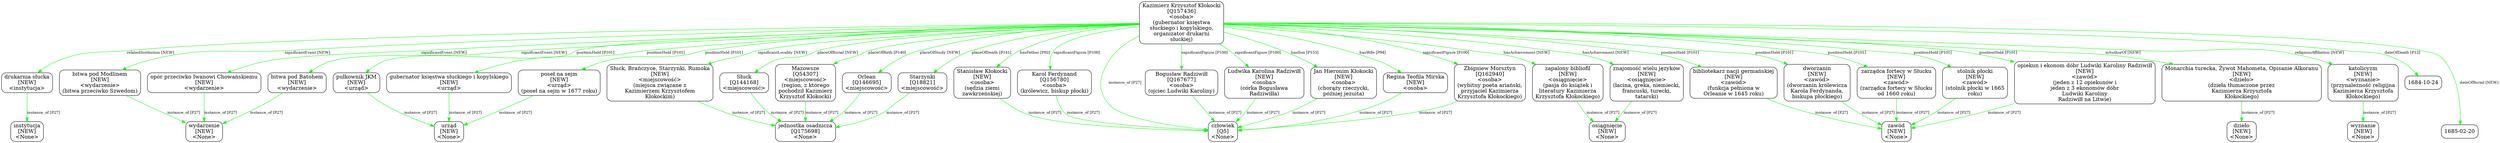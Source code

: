 digraph {
	node [shape=box,
		style=rounded
	];
	edge [fontsize=10];
	"Kazimierz Krzysztof Kłokocki
[Q157436]
<osoba>
(gubernator księstwa
słuckiego i kopylskiego,
organizator drukarni
słuckiej)"	[color=black,
		label="Kazimierz Krzysztof Kłokocki
[Q157436]
<osoba>
(gubernator księstwa
słuckiego i kopylskiego,
organizator drukarni
słuckiej)"];
	"gubernator księstwa słuckiego i kopylskiego
[NEW]
<urząd>"	[color=black,
		label="gubernator księstwa słuckiego i kopylskiego
[NEW]
<urząd>"];
	"Kazimierz Krzysztof Kłokocki
[Q157436]
<osoba>
(gubernator księstwa
słuckiego i kopylskiego,
organizator drukarni
słuckiej)" -> "gubernator księstwa słuckiego i kopylskiego
[NEW]
<urząd>"	[color=green,
		label="positionHeld [P101]"];
	"drukarnia słucka
[NEW]
<instytucja>"	[color=black,
		label="drukarnia słucka
[NEW]
<instytucja>"];
	"Kazimierz Krzysztof Kłokocki
[Q157436]
<osoba>
(gubernator księstwa
słuckiego i kopylskiego,
organizator drukarni
słuckiej)" -> "drukarnia słucka
[NEW]
<instytucja>"	[color=green,
		label="relatedInstitution [NEW]"];
	"Stanisław Kłokocki
[NEW]
<osoba>
(sędzia ziemi
zawkrzeńskiej)"	[color=black,
		label="Stanisław Kłokocki
[NEW]
<osoba>
(sędzia ziemi
zawkrzeńskiej)"];
	"Kazimierz Krzysztof Kłokocki
[Q157436]
<osoba>
(gubernator księstwa
słuckiego i kopylskiego,
organizator drukarni
słuckiej)" -> "Stanisław Kłokocki
[NEW]
<osoba>
(sędzia ziemi
zawkrzeńskiej)"	[color=green,
		label="hasFather [P92]"];
	"Mazowsze
[Q54307]
<miejscowość>
(region, z którego
pochodził Kazimierz
Krzysztof Kłokocki)"	[color=black,
		label="Mazowsze
[Q54307]
<miejscowość>
(region, z którego
pochodził Kazimierz
Krzysztof Kłokocki)"];
	"Kazimierz Krzysztof Kłokocki
[Q157436]
<osoba>
(gubernator księstwa
słuckiego i kopylskiego,
organizator drukarni
słuckiej)" -> "Mazowsze
[Q54307]
<miejscowość>
(region, z którego
pochodził Kazimierz
Krzysztof Kłokocki)"	[color=green,
		label="placeOfBirth [P140]"];
	"Orlean
[Q146695]
<miejscowość>"	[color=black,
		label="Orlean
[Q146695]
<miejscowość>"];
	"Kazimierz Krzysztof Kłokocki
[Q157436]
<osoba>
(gubernator księstwa
słuckiego i kopylskiego,
organizator drukarni
słuckiej)" -> "Orlean
[Q146695]
<miejscowość>"	[color=green,
		label="placeOfStudy [NEW]"];
	"znajomość wielu języków
[NEW]
<osiągnięcie>
(łacina, greka, niemiecki,
francuski, turecki,
tatarski)"	[color=black,
		label="znajomość wielu języków
[NEW]
<osiągnięcie>
(łacina, greka, niemiecki,
francuski, turecki,
tatarski)"];
	"Kazimierz Krzysztof Kłokocki
[Q157436]
<osoba>
(gubernator księstwa
słuckiego i kopylskiego,
organizator drukarni
słuckiej)" -> "znajomość wielu języków
[NEW]
<osiągnięcie>
(łacina, greka, niemiecki,
francuski, turecki,
tatarski)"	[color=green,
		label="hasAchievement [NEW]"];
	"Karol Ferdynand
[Q156780]
<osoba>
(królewicz, biskup płocki)"	[color=black,
		label="Karol Ferdynand
[Q156780]
<osoba>
(królewicz, biskup płocki)"];
	"Kazimierz Krzysztof Kłokocki
[Q157436]
<osoba>
(gubernator księstwa
słuckiego i kopylskiego,
organizator drukarni
słuckiej)" -> "Karol Ferdynand
[Q156780]
<osoba>
(królewicz, biskup płocki)"	[color=green,
		label="significantFigure [P100]"];
	"bitwa pod Batohem
[NEW]
<wydarzenie>"	[color=black,
		label="bitwa pod Batohem
[NEW]
<wydarzenie>"];
	"Kazimierz Krzysztof Kłokocki
[Q157436]
<osoba>
(gubernator księstwa
słuckiego i kopylskiego,
organizator drukarni
słuckiej)" -> "bitwa pod Batohem
[NEW]
<wydarzenie>"	[color=green,
		label="significantEvent [NEW]"];
	"bitwa pod Modlinem
[NEW]
<wydarzenie>
(bitwa przeciwko Szwedom)"	[color=black,
		label="bitwa pod Modlinem
[NEW]
<wydarzenie>
(bitwa przeciwko Szwedom)"];
	"Kazimierz Krzysztof Kłokocki
[Q157436]
<osoba>
(gubernator księstwa
słuckiego i kopylskiego,
organizator drukarni
słuckiej)" -> "bitwa pod Modlinem
[NEW]
<wydarzenie>
(bitwa przeciwko Szwedom)"	[color=green,
		label="significantEvent [NEW]"];
	"Bogusław Radziwiłł
[Q167677]
<osoba>
(ojciec Ludwiki Karoliny)"	[color=black,
		label="Bogusław Radziwiłł
[Q167677]
<osoba>
(ojciec Ludwiki Karoliny)"];
	"Kazimierz Krzysztof Kłokocki
[Q157436]
<osoba>
(gubernator księstwa
słuckiego i kopylskiego,
organizator drukarni
słuckiej)" -> "Bogusław Radziwiłł
[Q167677]
<osoba>
(ojciec Ludwiki Karoliny)"	[color=green,
		label="significantFigure [P100]"];
	"Ludwika Karolina Radziwiłł
[NEW]
<osoba>
(córka Bogusława
Radziwiłła)"	[color=black,
		label="Ludwika Karolina Radziwiłł
[NEW]
<osoba>
(córka Bogusława
Radziwiłła)"];
	"Kazimierz Krzysztof Kłokocki
[Q157436]
<osoba>
(gubernator księstwa
słuckiego i kopylskiego,
organizator drukarni
słuckiej)" -> "Ludwika Karolina Radziwiłł
[NEW]
<osoba>
(córka Bogusława
Radziwiłła)"	[color=green,
		label="significantFigure [P100]"];
	"opór przeciwko Iwanowi Chowańskiemu
[NEW]
<wydarzenie>"	[color=black,
		label="opór przeciwko Iwanowi Chowańskiemu
[NEW]
<wydarzenie>"];
	"Kazimierz Krzysztof Kłokocki
[Q157436]
<osoba>
(gubernator księstwa
słuckiego i kopylskiego,
organizator drukarni
słuckiej)" -> "opór przeciwko Iwanowi Chowańskiemu
[NEW]
<wydarzenie>"	[color=green,
		label="significantEvent [NEW]"];
	"poseł na sejm
[NEW]
<urząd>
(poseł na sejm w 1677 roku)"	[color=black,
		label="poseł na sejm
[NEW]
<urząd>
(poseł na sejm w 1677 roku)"];
	"Kazimierz Krzysztof Kłokocki
[Q157436]
<osoba>
(gubernator księstwa
słuckiego i kopylskiego,
organizator drukarni
słuckiej)" -> "poseł na sejm
[NEW]
<urząd>
(poseł na sejm w 1677 roku)"	[color=green,
		label="positionHeld [P101]"];
	"pułkownik JKM
[NEW]
<urząd>"	[color=black,
		label="pułkownik JKM
[NEW]
<urząd>"];
	"Kazimierz Krzysztof Kłokocki
[Q157436]
<osoba>
(gubernator księstwa
słuckiego i kopylskiego,
organizator drukarni
słuckiej)" -> "pułkownik JKM
[NEW]
<urząd>"	[color=green,
		label="positionHeld [P101]"];
	"Starzynki
[Q18821]
<miejscowość>"	[color=black,
		label="Starzynki
[Q18821]
<miejscowość>"];
	"Kazimierz Krzysztof Kłokocki
[Q157436]
<osoba>
(gubernator księstwa
słuckiego i kopylskiego,
organizator drukarni
słuckiej)" -> "Starzynki
[Q18821]
<miejscowość>"	[color=green,
		label="placeOfDeath [P141]"];
	"Słuck
[Q144168]
<miejscowość>"	[color=black,
		label="Słuck
[Q144168]
<miejscowość>"];
	"Kazimierz Krzysztof Kłokocki
[Q157436]
<osoba>
(gubernator księstwa
słuckiego i kopylskiego,
organizator drukarni
słuckiej)" -> "Słuck
[Q144168]
<miejscowość>"	[color=green,
		label="placeOfBurial [NEW]"];
	"Jan Hieronim Kłokocki
[NEW]
<osoba>
(chorąży rzeczycki,
później jezuita)"	[color=black,
		label="Jan Hieronim Kłokocki
[NEW]
<osoba>
(chorąży rzeczycki,
później jezuita)"];
	"Kazimierz Krzysztof Kłokocki
[Q157436]
<osoba>
(gubernator księstwa
słuckiego i kopylskiego,
organizator drukarni
słuckiej)" -> "Jan Hieronim Kłokocki
[NEW]
<osoba>
(chorąży rzeczycki,
później jezuita)"	[color=green,
		label="hasSon [P153]"];
	"Regina Teofila Mirska
[NEW]
<osoba>"	[color=black,
		label="Regina Teofila Mirska
[NEW]
<osoba>"];
	"Kazimierz Krzysztof Kłokocki
[Q157436]
<osoba>
(gubernator księstwa
słuckiego i kopylskiego,
organizator drukarni
słuckiej)" -> "Regina Teofila Mirska
[NEW]
<osoba>"	[color=green,
		label="hasWife [P94]"];
	"bibliotekarz nacji germańskiej
[NEW]
<zawód>
(funkcja pełniona w
Orleanie w 1645 roku)"	[color=black,
		label="bibliotekarz nacji germańskiej
[NEW]
<zawód>
(funkcja pełniona w
Orleanie w 1645 roku)"];
	"Kazimierz Krzysztof Kłokocki
[Q157436]
<osoba>
(gubernator księstwa
słuckiego i kopylskiego,
organizator drukarni
słuckiej)" -> "bibliotekarz nacji germańskiej
[NEW]
<zawód>
(funkcja pełniona w
Orleanie w 1645 roku)"	[color=green,
		label="positionHeld [P101]"];
	"dworzanin
[NEW]
<zawód>
(dworzanin królewicza
Karola Ferdynanda,
biskupa płockiego)"	[color=black,
		label="dworzanin
[NEW]
<zawód>
(dworzanin królewicza
Karola Ferdynanda,
biskupa płockiego)"];
	"Kazimierz Krzysztof Kłokocki
[Q157436]
<osoba>
(gubernator księstwa
słuckiego i kopylskiego,
organizator drukarni
słuckiej)" -> "dworzanin
[NEW]
<zawód>
(dworzanin królewicza
Karola Ferdynanda,
biskupa płockiego)"	[color=green,
		label="positionHeld [P101]"];
	"zarządca fortecy w Słucku
[NEW]
<zawód>
(zarządca fortecy w Słucku
od 1660 roku)"	[color=black,
		label="zarządca fortecy w Słucku
[NEW]
<zawód>
(zarządca fortecy w Słucku
od 1660 roku)"];
	"Kazimierz Krzysztof Kłokocki
[Q157436]
<osoba>
(gubernator księstwa
słuckiego i kopylskiego,
organizator drukarni
słuckiej)" -> "zarządca fortecy w Słucku
[NEW]
<zawód>
(zarządca fortecy w Słucku
od 1660 roku)"	[color=green,
		label="positionHeld [P101]"];
	"stolnik płocki
[NEW]
<zawód>
(stolnik płocki w 1665
roku)"	[color=black,
		label="stolnik płocki
[NEW]
<zawód>
(stolnik płocki w 1665
roku)"];
	"Kazimierz Krzysztof Kłokocki
[Q157436]
<osoba>
(gubernator księstwa
słuckiego i kopylskiego,
organizator drukarni
słuckiej)" -> "stolnik płocki
[NEW]
<zawód>
(stolnik płocki w 1665
roku)"	[color=green,
		label="positionHeld [P101]"];
	"opiekun i ekonom dóbr Ludwiki Karoliny Radziwiłł
[NEW]
<zawód>
(jeden z 12 opiekunów i
jeden z 3 ekonomów dóbr
Ludwiki Karoliny
\
Radziwiłł na Litwie)"	[color=black,
		label="opiekun i ekonom dóbr Ludwiki Karoliny Radziwiłł
[NEW]
<zawód>
(jeden z 12 opiekunów i
jeden z 3 ekonomów dóbr
Ludwiki Karoliny
\
Radziwiłł na Litwie)"];
	"Kazimierz Krzysztof Kłokocki
[Q157436]
<osoba>
(gubernator księstwa
słuckiego i kopylskiego,
organizator drukarni
słuckiej)" -> "opiekun i ekonom dóbr Ludwiki Karoliny Radziwiłł
[NEW]
<zawód>
(jeden z 12 opiekunów i
jeden z 3 ekonomów dóbr
Ludwiki Karoliny
\
Radziwiłł na Litwie)"	[color=green,
		label="positionHeld [P101]"];
	"Monarchia turecka, Żywot Mahometa, Opisanie Alkoranu
[NEW]
<dzieło>
(dzieła tłumaczone przez
Kazimierza Krzysztofa
Kłokockiego)"	[color=black,
		label="Monarchia turecka, Żywot Mahometa, Opisanie Alkoranu
[NEW]
<dzieło>
(dzieła tłumaczone przez
Kazimierza Krzysztofa
Kłokockiego)"];
	"Kazimierz Krzysztof Kłokocki
[Q157436]
<osoba>
(gubernator księstwa
słuckiego i kopylskiego,
organizator drukarni
słuckiej)" -> "Monarchia turecka, Żywot Mahometa, Opisanie Alkoranu
[NEW]
<dzieło>
(dzieła tłumaczone przez
Kazimierza Krzysztofa
Kłokockiego)"	[color=green,
		label="isAuthorOf [NEW]"];
	"Zbigniew Morsztyn
[Q162940]
<osoba>
(wybitny poeta ariański,
przyjaciel Kazimierza
Krzysztofa Kłokockiego)"	[color=black,
		label="Zbigniew Morsztyn
[Q162940]
<osoba>
(wybitny poeta ariański,
przyjaciel Kazimierza
Krzysztofa Kłokockiego)"];
	"Kazimierz Krzysztof Kłokocki
[Q157436]
<osoba>
(gubernator księstwa
słuckiego i kopylskiego,
organizator drukarni
słuckiej)" -> "Zbigniew Morsztyn
[Q162940]
<osoba>
(wybitny poeta ariański,
przyjaciel Kazimierza
Krzysztofa Kłokockiego)"	[color=green,
		label="significantFigure [P100]"];
	"katolicyzm
[NEW]
<wyznanie>
(przynależność religijna
Kazimierza Krzysztofa
Kłokockiego)"	[color=black,
		label="katolicyzm
[NEW]
<wyznanie>
(przynależność religijna
Kazimierza Krzysztofa
Kłokockiego)"];
	"Kazimierz Krzysztof Kłokocki
[Q157436]
<osoba>
(gubernator księstwa
słuckiego i kopylskiego,
organizator drukarni
słuckiej)" -> "katolicyzm
[NEW]
<wyznanie>
(przynależność religijna
Kazimierza Krzysztofa
Kłokockiego)"	[color=green,
		label="religiousAffiliation [NEW]"];
	"zapalony bibliofil
[NEW]
<osiągnięcie>
(pasja do książek i
literatury Kazimierza
Krzysztofa Kłokockiego)"	[color=black,
		label="zapalony bibliofil
[NEW]
<osiągnięcie>
(pasja do książek i
literatury Kazimierza
Krzysztofa Kłokockiego)"];
	"Kazimierz Krzysztof Kłokocki
[Q157436]
<osoba>
(gubernator księstwa
słuckiego i kopylskiego,
organizator drukarni
słuckiej)" -> "zapalony bibliofil
[NEW]
<osiągnięcie>
(pasja do książek i
literatury Kazimierza
Krzysztofa Kłokockiego)"	[color=green,
		label="hasAchievement [NEW]"];
	"Słuck, Brańczyce, Starzynki, Rumoka
[NEW]
<miejscowość>
(miejsca związane z
Kazimierzem Krzysztofem
Kłokockim)"	[color=black,
		label="Słuck, Brańczyce, Starzynki, Rumoka
[NEW]
<miejscowość>
(miejsca związane z
Kazimierzem Krzysztofem
Kłokockim)"];
	"Kazimierz Krzysztof Kłokocki
[Q157436]
<osoba>
(gubernator księstwa
słuckiego i kopylskiego,
organizator drukarni
słuckiej)" -> "Słuck, Brańczyce, Starzynki, Rumoka
[NEW]
<miejscowość>
(miejsca związane z
Kazimierzem Krzysztofem
Kłokockim)"	[color=green,
		label="significantLocality [NEW]"];
	"Kazimierz Krzysztof Kłokocki
[Q157436]
<osoba>
(gubernator księstwa
słuckiego i kopylskiego,
organizator drukarni
słuckiej)" -> "człowiek
[Q5]
<None>"	[color=green,
		label="instance_of [P27]"];
	"Kazimierz Krzysztof Kłokocki
[Q157436]
<osoba>
(gubernator księstwa
słuckiego i kopylskiego,
organizator drukarni
słuckiej)" -> "1684-10-24"	[color=green,
		label="dateOfDeath [P12]",
		minlen=1];
	"Kazimierz Krzysztof Kłokocki
[Q157436]
<osoba>
(gubernator księstwa
słuckiego i kopylskiego,
organizator drukarni
słuckiej)" -> "1685-02-20"	[color=green,
		label="dateOfBurial [NEW]",
		minlen=2];
	"gubernator księstwa słuckiego i kopylskiego
[NEW]
<urząd>" -> "urząd
[NEW]
<None>"	[color=green,
		label="instance_of [P27]"];
	"drukarnia słucka
[NEW]
<instytucja>" -> "instytucja
[NEW]
<None>"	[color=green,
		label="instance_of [P27]",
		minlen=1];
	"Stanisław Kłokocki
[NEW]
<osoba>
(sędzia ziemi
zawkrzeńskiej)" -> "człowiek
[Q5]
<None>"	[color=green,
		label="instance_of [P27]"];
	"Mazowsze
[Q54307]
<miejscowość>
(region, z którego
pochodził Kazimierz
Krzysztof Kłokocki)" -> "jednostka osadnicza
[Q175698]
<None>"	[color=green,
		label="instance_of [P27]"];
	"Orlean
[Q146695]
<miejscowość>" -> "jednostka osadnicza
[Q175698]
<None>"	[color=green,
		label="instance_of [P27]"];
	"znajomość wielu języków
[NEW]
<osiągnięcie>
(łacina, greka, niemiecki,
francuski, turecki,
tatarski)" -> "osiągnięcie
[NEW]
<None>"	[color=green,
		label="instance_of [P27]"];
	"Karol Ferdynand
[Q156780]
<osoba>
(królewicz, biskup płocki)" -> "człowiek
[Q5]
<None>"	[color=green,
		label="instance_of [P27]"];
	"bitwa pod Batohem
[NEW]
<wydarzenie>" -> "wydarzenie
[NEW]
<None>"	[color=green,
		label="instance_of [P27]"];
	"bitwa pod Modlinem
[NEW]
<wydarzenie>
(bitwa przeciwko Szwedom)" -> "wydarzenie
[NEW]
<None>"	[color=green,
		label="instance_of [P27]"];
	"Bogusław Radziwiłł
[Q167677]
<osoba>
(ojciec Ludwiki Karoliny)" -> "człowiek
[Q5]
<None>"	[color=green,
		label="instance_of [P27]"];
	"Ludwika Karolina Radziwiłł
[NEW]
<osoba>
(córka Bogusława
Radziwiłła)" -> "człowiek
[Q5]
<None>"	[color=green,
		label="instance_of [P27]"];
	"opór przeciwko Iwanowi Chowańskiemu
[NEW]
<wydarzenie>" -> "wydarzenie
[NEW]
<None>"	[color=green,
		label="instance_of [P27]"];
	"poseł na sejm
[NEW]
<urząd>
(poseł na sejm w 1677 roku)" -> "urząd
[NEW]
<None>"	[color=green,
		label="instance_of [P27]"];
	"pułkownik JKM
[NEW]
<urząd>" -> "urząd
[NEW]
<None>"	[color=green,
		label="instance_of [P27]"];
	"Starzynki
[Q18821]
<miejscowość>" -> "jednostka osadnicza
[Q175698]
<None>"	[color=green,
		label="instance_of [P27]"];
	"Słuck
[Q144168]
<miejscowość>" -> "jednostka osadnicza
[Q175698]
<None>"	[color=green,
		label="instance_of [P27]"];
	"Jan Hieronim Kłokocki
[NEW]
<osoba>
(chorąży rzeczycki,
później jezuita)" -> "człowiek
[Q5]
<None>"	[color=green,
		label="instance_of [P27]"];
	"Regina Teofila Mirska
[NEW]
<osoba>" -> "człowiek
[Q5]
<None>"	[color=green,
		label="instance_of [P27]"];
	"bibliotekarz nacji germańskiej
[NEW]
<zawód>
(funkcja pełniona w
Orleanie w 1645 roku)" -> "zawód
[NEW]
<None>"	[color=green,
		label="instance_of [P27]"];
	"dworzanin
[NEW]
<zawód>
(dworzanin królewicza
Karola Ferdynanda,
biskupa płockiego)" -> "zawód
[NEW]
<None>"	[color=green,
		label="instance_of [P27]"];
	"zarządca fortecy w Słucku
[NEW]
<zawód>
(zarządca fortecy w Słucku
od 1660 roku)" -> "zawód
[NEW]
<None>"	[color=green,
		label="instance_of [P27]"];
	"stolnik płocki
[NEW]
<zawód>
(stolnik płocki w 1665
roku)" -> "zawód
[NEW]
<None>"	[color=green,
		label="instance_of [P27]"];
	"opiekun i ekonom dóbr Ludwiki Karoliny Radziwiłł
[NEW]
<zawód>
(jeden z 12 opiekunów i
jeden z 3 ekonomów dóbr
Ludwiki Karoliny
\
Radziwiłł na Litwie)" -> "zawód
[NEW]
<None>"	[color=green,
		label="instance_of [P27]"];
	"Monarchia turecka, Żywot Mahometa, Opisanie Alkoranu
[NEW]
<dzieło>
(dzieła tłumaczone przez
Kazimierza Krzysztofa
Kłokockiego)" -> "dzieło
[NEW]
<None>"	[color=green,
		label="instance_of [P27]",
		minlen=1];
	"Zbigniew Morsztyn
[Q162940]
<osoba>
(wybitny poeta ariański,
przyjaciel Kazimierza
Krzysztofa Kłokockiego)" -> "człowiek
[Q5]
<None>"	[color=green,
		label="instance_of [P27]"];
	"katolicyzm
[NEW]
<wyznanie>
(przynależność religijna
Kazimierza Krzysztofa
Kłokockiego)" -> "wyznanie
[NEW]
<None>"	[color=green,
		label="instance_of [P27]",
		minlen=1];
	"zapalony bibliofil
[NEW]
<osiągnięcie>
(pasja do książek i
literatury Kazimierza
Krzysztofa Kłokockiego)" -> "osiągnięcie
[NEW]
<None>"	[color=green,
		label="instance_of [P27]"];
	"Słuck, Brańczyce, Starzynki, Rumoka
[NEW]
<miejscowość>
(miejsca związane z
Kazimierzem Krzysztofem
Kłokockim)" -> "jednostka osadnicza
[Q175698]
<None>"	[color=green,
		label="instance_of [P27]"];
}
